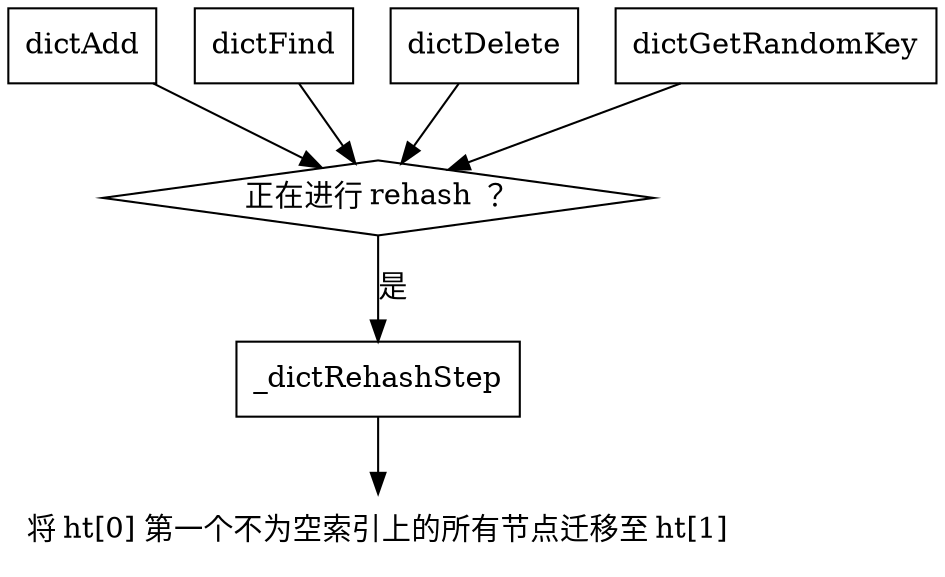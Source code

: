 digraph rehash_step {

    // callers

    dictAdd [shape=box, label="dictAdd"];

    dictFind [shape=box, label="dictFind"];

    dictDelete [shape=box, label="dictDelete"];

    dictGetRandomKey [shape=box, label="dictGetRandomKey"];

    // rehash

    rehashing_or_not [shape=diamond, label="正在进行 rehash ？"];

    _dictRehashStep [shape=box, label="_dictRehashStep"];

    one_index [shape=plaintext, label="将 ht[0] 第一个不为空索引上的所有节点迁移至 ht[1]"];

    // edge

    dictAdd -> rehashing_or_not;

    dictFind -> rehashing_or_not;

    dictDelete -> rehashing_or_not;

    dictGetRandomKey -> rehashing_or_not;

    rehashing_or_not -> _dictRehashStep [label="是"];

    _dictRehashStep -> one_index;
}
